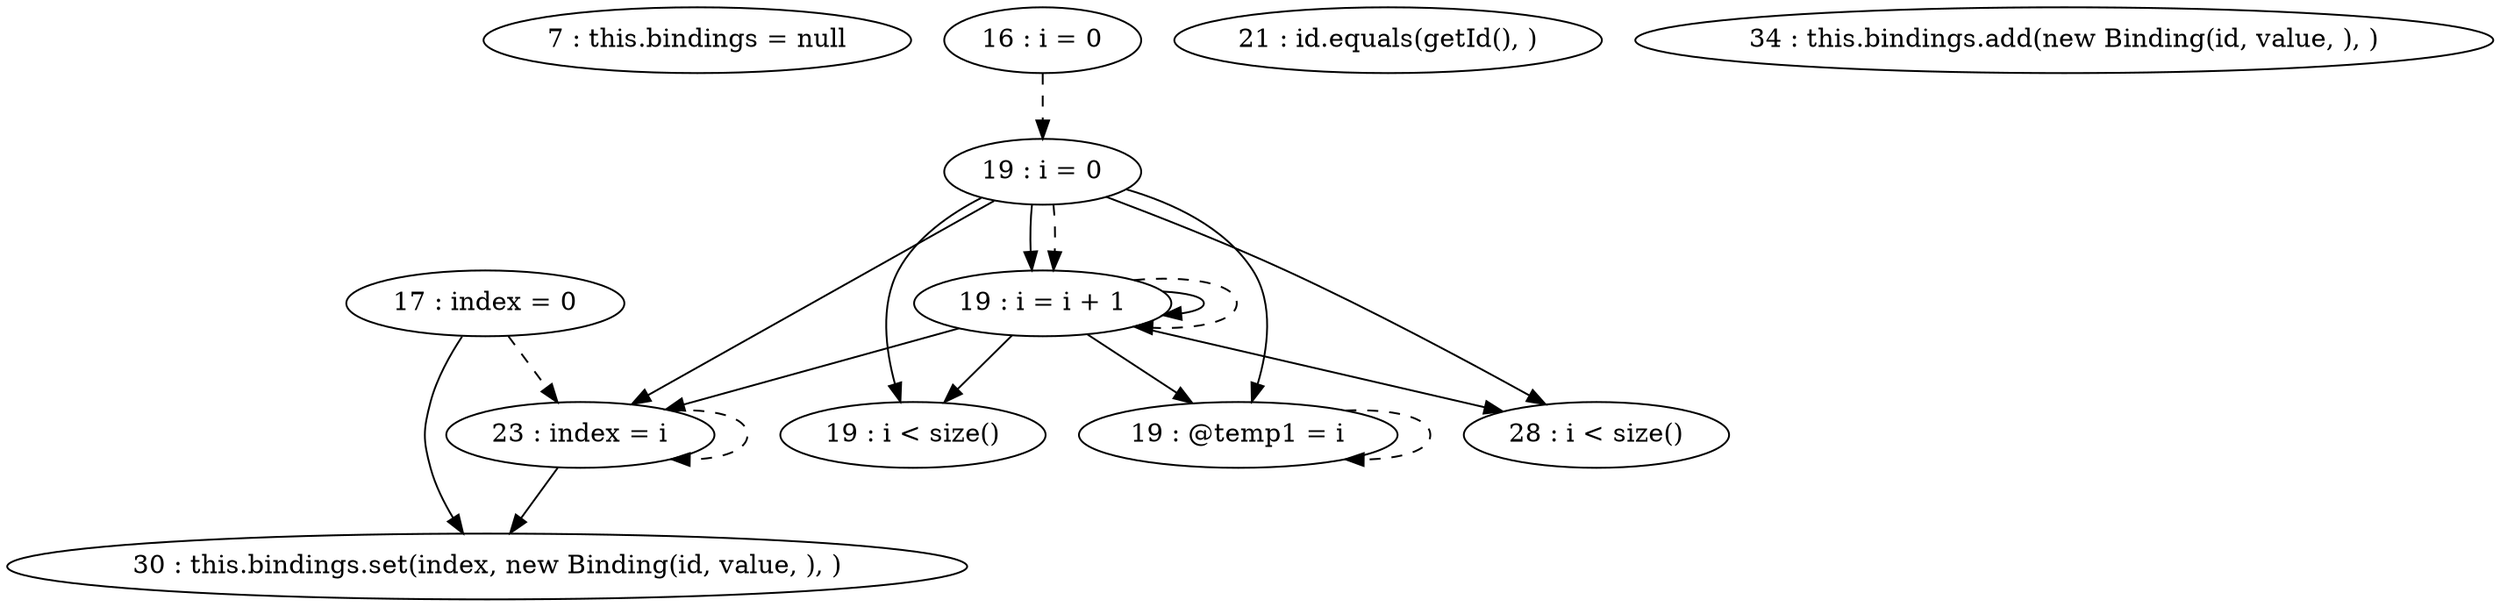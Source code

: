 digraph G {
"7 : this.bindings = null"
"16 : i = 0"
"16 : i = 0" -> "19 : i = 0" [style=dashed]
"17 : index = 0"
"17 : index = 0" -> "30 : this.bindings.set(index, new Binding(id, value, ), )"
"17 : index = 0" -> "23 : index = i" [style=dashed]
"19 : i = 0"
"19 : i = 0" -> "19 : i < size()"
"19 : i = 0" -> "19 : @temp1 = i"
"19 : i = 0" -> "28 : i < size()"
"19 : i = 0" -> "19 : i = i + 1"
"19 : i = 0" -> "23 : index = i"
"19 : i = 0" -> "19 : i = i + 1" [style=dashed]
"19 : i < size()"
"21 : id.equals(getId(), )"
"28 : i < size()"
"23 : index = i"
"23 : index = i" -> "30 : this.bindings.set(index, new Binding(id, value, ), )"
"23 : index = i" -> "23 : index = i" [style=dashed]
"19 : @temp1 = i"
"19 : @temp1 = i" -> "19 : @temp1 = i" [style=dashed]
"19 : i = i + 1"
"19 : i = i + 1" -> "19 : i < size()"
"19 : i = i + 1" -> "19 : @temp1 = i"
"19 : i = i + 1" -> "28 : i < size()"
"19 : i = i + 1" -> "19 : i = i + 1"
"19 : i = i + 1" -> "23 : index = i"
"19 : i = i + 1" -> "19 : i = i + 1" [style=dashed]
"30 : this.bindings.set(index, new Binding(id, value, ), )"
"34 : this.bindings.add(new Binding(id, value, ), )"
}
